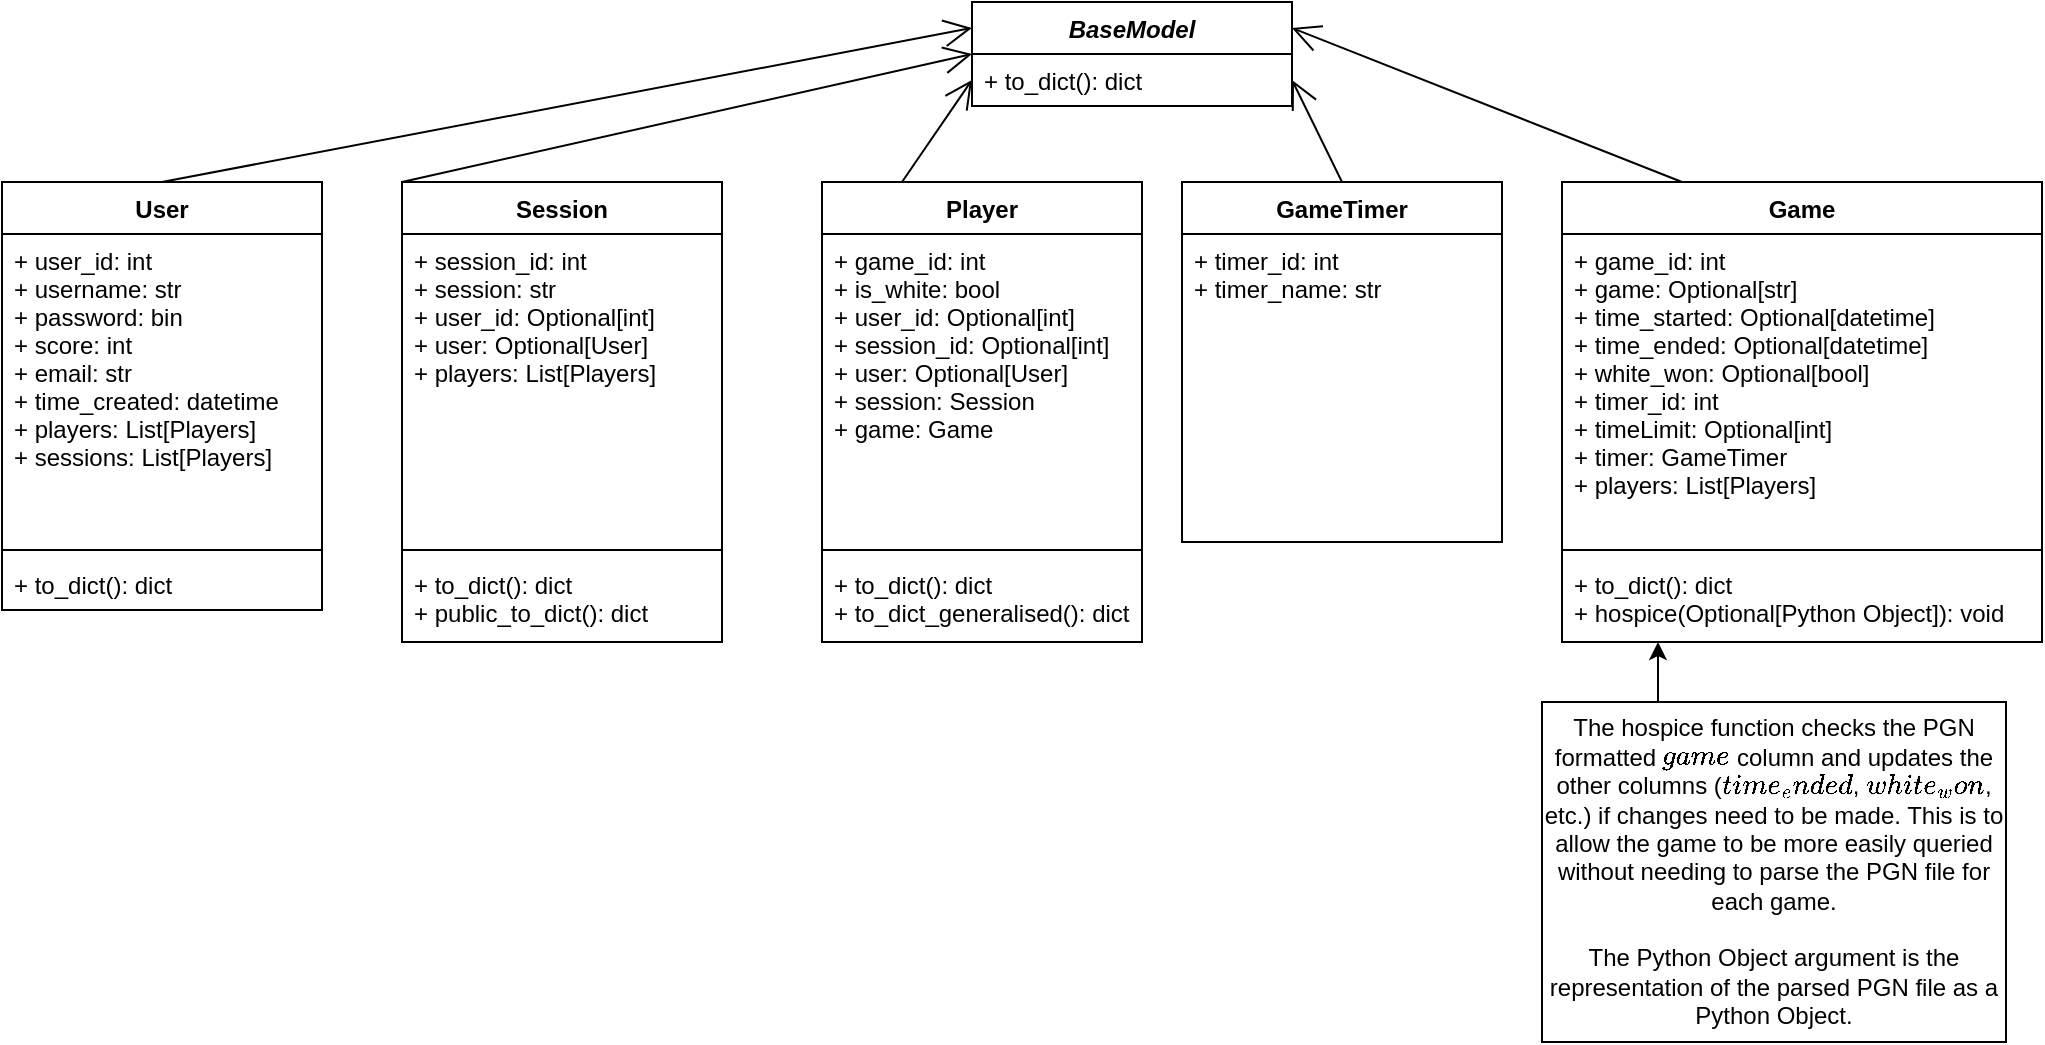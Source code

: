 <mxfile>
    <diagram id="V8mR53ucPUI2j8fdJnKs" name="Page-1">
        <mxGraphModel dx="1027" dy="468" grid="1" gridSize="10" guides="1" tooltips="1" connect="1" arrows="1" fold="1" page="1" pageScale="1" pageWidth="1169" pageHeight="827" math="0" shadow="0">
            <root>
                <mxCell id="0"/>
                <mxCell id="1" parent="0"/>
                <mxCell id="2" value="BaseModel" style="swimlane;fontStyle=3;align=center;verticalAlign=top;childLayout=stackLayout;horizontal=1;startSize=26;horizontalStack=0;resizeParent=1;resizeParentMax=0;resizeLast=0;collapsible=1;marginBottom=0;" parent="1" vertex="1">
                    <mxGeometry x="505" y="40" width="160" height="52" as="geometry"/>
                </mxCell>
                <mxCell id="5" value="+ to_dict(): dict" style="text;strokeColor=none;fillColor=none;align=left;verticalAlign=top;spacingLeft=4;spacingRight=4;overflow=hidden;rotatable=0;points=[[0,0.5],[1,0.5]];portConstraint=eastwest;" parent="2" vertex="1">
                    <mxGeometry y="26" width="160" height="26" as="geometry"/>
                </mxCell>
                <mxCell id="6" value="" style="endArrow=open;endFill=1;endSize=12;html=1;entryX=0;entryY=0.25;entryDx=0;entryDy=0;exitX=0.5;exitY=0;exitDx=0;exitDy=0;" parent="1" source="7" target="2" edge="1">
                    <mxGeometry width="160" relative="1" as="geometry">
                        <mxPoint x="240" y="200" as="sourcePoint"/>
                        <mxPoint x="490" y="350" as="targetPoint"/>
                    </mxGeometry>
                </mxCell>
                <mxCell id="7" value="User" style="swimlane;fontStyle=1;align=center;verticalAlign=top;childLayout=stackLayout;horizontal=1;startSize=26;horizontalStack=0;resizeParent=1;resizeParentMax=0;resizeLast=0;collapsible=1;marginBottom=0;" parent="1" vertex="1">
                    <mxGeometry x="20" y="130" width="160" height="214" as="geometry"/>
                </mxCell>
                <mxCell id="8" value="+ user_id: int&#10;+ username: str&#10;+ password: bin&#10;+ score: int&#10;+ email: str&#10;+ time_created: datetime&#10;+ players: List[Players]&#10;+ sessions: List[Players]" style="text;strokeColor=none;fillColor=none;align=left;verticalAlign=top;spacingLeft=4;spacingRight=4;overflow=hidden;rotatable=0;points=[[0,0.5],[1,0.5]];portConstraint=eastwest;" parent="7" vertex="1">
                    <mxGeometry y="26" width="160" height="154" as="geometry"/>
                </mxCell>
                <mxCell id="9" value="" style="line;strokeWidth=1;fillColor=none;align=left;verticalAlign=middle;spacingTop=-1;spacingLeft=3;spacingRight=3;rotatable=0;labelPosition=right;points=[];portConstraint=eastwest;" parent="7" vertex="1">
                    <mxGeometry y="180" width="160" height="8" as="geometry"/>
                </mxCell>
                <mxCell id="10" value="+ to_dict(): dict" style="text;strokeColor=none;fillColor=none;align=left;verticalAlign=top;spacingLeft=4;spacingRight=4;overflow=hidden;rotatable=0;points=[[0,0.5],[1,0.5]];portConstraint=eastwest;" parent="7" vertex="1">
                    <mxGeometry y="188" width="160" height="26" as="geometry"/>
                </mxCell>
                <mxCell id="13" value="Session" style="swimlane;fontStyle=1;align=center;verticalAlign=top;childLayout=stackLayout;horizontal=1;startSize=26;horizontalStack=0;resizeParent=1;resizeParentMax=0;resizeLast=0;collapsible=1;marginBottom=0;" parent="1" vertex="1">
                    <mxGeometry x="220" y="130" width="160" height="230" as="geometry"/>
                </mxCell>
                <mxCell id="14" value="+ session_id: int&#10;+ session: str&#10;+ user_id: Optional[int]&#10;+ user: Optional[User]&#10;+ players: List[Players]" style="text;strokeColor=none;fillColor=none;align=left;verticalAlign=top;spacingLeft=4;spacingRight=4;overflow=hidden;rotatable=0;points=[[0,0.5],[1,0.5]];portConstraint=eastwest;" parent="13" vertex="1">
                    <mxGeometry y="26" width="160" height="154" as="geometry"/>
                </mxCell>
                <mxCell id="15" value="" style="line;strokeWidth=1;fillColor=none;align=left;verticalAlign=middle;spacingTop=-1;spacingLeft=3;spacingRight=3;rotatable=0;labelPosition=right;points=[];portConstraint=eastwest;" parent="13" vertex="1">
                    <mxGeometry y="180" width="160" height="8" as="geometry"/>
                </mxCell>
                <mxCell id="16" value="+ to_dict(): dict&#10;+ public_to_dict(): dict" style="text;strokeColor=none;fillColor=none;align=left;verticalAlign=top;spacingLeft=4;spacingRight=4;overflow=hidden;rotatable=0;points=[[0,0.5],[1,0.5]];portConstraint=eastwest;" parent="13" vertex="1">
                    <mxGeometry y="188" width="160" height="42" as="geometry"/>
                </mxCell>
                <mxCell id="17" value="" style="endArrow=open;endFill=1;endSize=12;html=1;entryX=0;entryY=0.5;entryDx=0;entryDy=0;exitX=0;exitY=0;exitDx=0;exitDy=0;" parent="1" source="13" target="2" edge="1">
                    <mxGeometry width="160" relative="1" as="geometry">
                        <mxPoint x="110" y="140" as="sourcePoint"/>
                        <mxPoint x="320" y="63" as="targetPoint"/>
                    </mxGeometry>
                </mxCell>
                <mxCell id="18" value="Player" style="swimlane;fontStyle=1;align=center;verticalAlign=top;childLayout=stackLayout;horizontal=1;startSize=26;horizontalStack=0;resizeParent=1;resizeParentMax=0;resizeLast=0;collapsible=1;marginBottom=0;" parent="1" vertex="1">
                    <mxGeometry x="430" y="130" width="160" height="230" as="geometry"/>
                </mxCell>
                <mxCell id="19" value="+ game_id: int&#10;+ is_white: bool&#10;+ user_id: Optional[int]&#10;+ session_id: Optional[int]&#10;+ user: Optional[User]&#10;+ session: Session&#10;+ game: Game" style="text;strokeColor=none;fillColor=none;align=left;verticalAlign=top;spacingLeft=4;spacingRight=4;overflow=hidden;rotatable=0;points=[[0,0.5],[1,0.5]];portConstraint=eastwest;" parent="18" vertex="1">
                    <mxGeometry y="26" width="160" height="154" as="geometry"/>
                </mxCell>
                <mxCell id="20" value="" style="line;strokeWidth=1;fillColor=none;align=left;verticalAlign=middle;spacingTop=-1;spacingLeft=3;spacingRight=3;rotatable=0;labelPosition=right;points=[];portConstraint=eastwest;" parent="18" vertex="1">
                    <mxGeometry y="180" width="160" height="8" as="geometry"/>
                </mxCell>
                <mxCell id="21" value="+ to_dict(): dict&#10;+ to_dict_generalised(): dict" style="text;strokeColor=none;fillColor=none;align=left;verticalAlign=top;spacingLeft=4;spacingRight=4;overflow=hidden;rotatable=0;points=[[0,0.5],[1,0.5]];portConstraint=eastwest;" parent="18" vertex="1">
                    <mxGeometry y="188" width="160" height="42" as="geometry"/>
                </mxCell>
                <mxCell id="22" value="" style="endArrow=open;endFill=1;endSize=12;html=1;entryX=0;entryY=0.5;entryDx=0;entryDy=0;exitX=0.25;exitY=0;exitDx=0;exitDy=0;" parent="1" source="18" target="5" edge="1">
                    <mxGeometry width="160" relative="1" as="geometry">
                        <mxPoint x="230" y="140" as="sourcePoint"/>
                        <mxPoint x="515" y="76" as="targetPoint"/>
                    </mxGeometry>
                </mxCell>
                <mxCell id="23" value="GameTimer" style="swimlane;fontStyle=1;align=center;verticalAlign=top;childLayout=stackLayout;horizontal=1;startSize=26;horizontalStack=0;resizeParent=1;resizeParentMax=0;resizeLast=0;collapsible=1;marginBottom=0;" parent="1" vertex="1">
                    <mxGeometry x="610" y="130" width="160" height="180" as="geometry"/>
                </mxCell>
                <mxCell id="24" value="+ timer_id: int&#10;+ timer_name: str" style="text;strokeColor=none;fillColor=none;align=left;verticalAlign=top;spacingLeft=4;spacingRight=4;overflow=hidden;rotatable=0;points=[[0,0.5],[1,0.5]];portConstraint=eastwest;" parent="23" vertex="1">
                    <mxGeometry y="26" width="160" height="154" as="geometry"/>
                </mxCell>
                <mxCell id="27" value="" style="endArrow=open;endFill=1;endSize=12;html=1;entryX=1;entryY=0.5;entryDx=0;entryDy=0;exitX=0.5;exitY=0;exitDx=0;exitDy=0;" parent="1" source="23" target="5" edge="1">
                    <mxGeometry width="160" relative="1" as="geometry">
                        <mxPoint x="480" y="140" as="sourcePoint"/>
                        <mxPoint x="515" y="89" as="targetPoint"/>
                    </mxGeometry>
                </mxCell>
                <mxCell id="28" value="Game" style="swimlane;fontStyle=1;align=center;verticalAlign=top;childLayout=stackLayout;horizontal=1;startSize=26;horizontalStack=0;resizeParent=1;resizeParentMax=0;resizeLast=0;collapsible=1;marginBottom=0;" parent="1" vertex="1">
                    <mxGeometry x="800" y="130" width="240" height="230" as="geometry"/>
                </mxCell>
                <mxCell id="29" value="+ game_id: int&#10;+ game: Optional[str]&#10;+ time_started: Optional[datetime]&#10;+ time_ended: Optional[datetime]&#10;+ white_won: Optional[bool]&#10;+ timer_id: int&#10;+ timeLimit: Optional[int]&#10;+ timer: GameTimer&#10;+ players: List[Players]" style="text;strokeColor=none;fillColor=none;align=left;verticalAlign=top;spacingLeft=4;spacingRight=4;overflow=hidden;rotatable=0;points=[[0,0.5],[1,0.5]];portConstraint=eastwest;" parent="28" vertex="1">
                    <mxGeometry y="26" width="240" height="154" as="geometry"/>
                </mxCell>
                <mxCell id="30" value="" style="line;strokeWidth=1;fillColor=none;align=left;verticalAlign=middle;spacingTop=-1;spacingLeft=3;spacingRight=3;rotatable=0;labelPosition=right;points=[];portConstraint=eastwest;" parent="28" vertex="1">
                    <mxGeometry y="180" width="240" height="8" as="geometry"/>
                </mxCell>
                <mxCell id="31" value="+ to_dict(): dict&#10;+ hospice(Optional[Python Object]): void" style="text;strokeColor=none;fillColor=none;align=left;verticalAlign=top;spacingLeft=4;spacingRight=4;overflow=hidden;rotatable=0;points=[[0,0.5],[1,0.5]];portConstraint=eastwest;" parent="28" vertex="1">
                    <mxGeometry y="188" width="240" height="42" as="geometry"/>
                </mxCell>
                <mxCell id="32" value="" style="endArrow=open;endFill=1;endSize=12;html=1;entryX=1;entryY=0.25;entryDx=0;entryDy=0;exitX=0.25;exitY=0;exitDx=0;exitDy=0;" parent="1" source="28" target="2" edge="1">
                    <mxGeometry width="160" relative="1" as="geometry">
                        <mxPoint x="700" y="140" as="sourcePoint"/>
                        <mxPoint x="675" y="89" as="targetPoint"/>
                    </mxGeometry>
                </mxCell>
                <mxCell id="33" value="" style="endArrow=classic;html=1;exitX=0.25;exitY=0;exitDx=0;exitDy=0;" edge="1" parent="1" source="34">
                    <mxGeometry width="50" height="50" relative="1" as="geometry">
                        <mxPoint x="770" y="339" as="sourcePoint"/>
                        <mxPoint x="848" y="360" as="targetPoint"/>
                    </mxGeometry>
                </mxCell>
                <mxCell id="34" value="The hospice function checks the PGN formatted `game` column and updates the other columns (`time_ended`, `white_won`, etc.) if changes need to be made. This is to allow the game to be more easily queried without needing to parse the PGN file for each game.&lt;br&gt;&lt;br&gt;The Python Object argument is the representation of the parsed PGN file as a Python Object." style="rounded=0;whiteSpace=wrap;html=1;" vertex="1" parent="1">
                    <mxGeometry x="790" y="390" width="232" height="170" as="geometry"/>
                </mxCell>
            </root>
        </mxGraphModel>
    </diagram>
</mxfile>